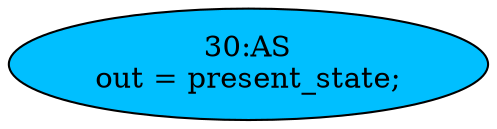 strict digraph "" {
	node [label="\N"];
	"30:AS"	[ast="<pyverilog.vparser.ast.Assign object at 0x7f56fe8f97d0>",
		def_var="['out']",
		fillcolor=deepskyblue,
		label="30:AS
out = present_state;",
		statements="[]",
		style=filled,
		typ=Assign,
		use_var="['present_state']"];
}
